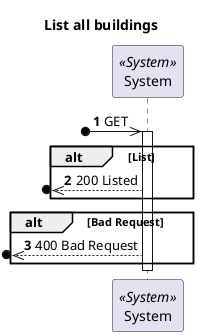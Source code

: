 @startuml
'https://plantuml.com/sequence-diagram

autonumber
skinparam packageStyle rect

title List all buildings

participant "System" as Sys <<System>>

?o->> Sys : GET

activate Sys
alt List
   ?o<<--Sys : 200 Listed
end
alt Bad Request
   ?o<<--Sys : 400 Bad Request
end
deactivate Sys


@enduml

